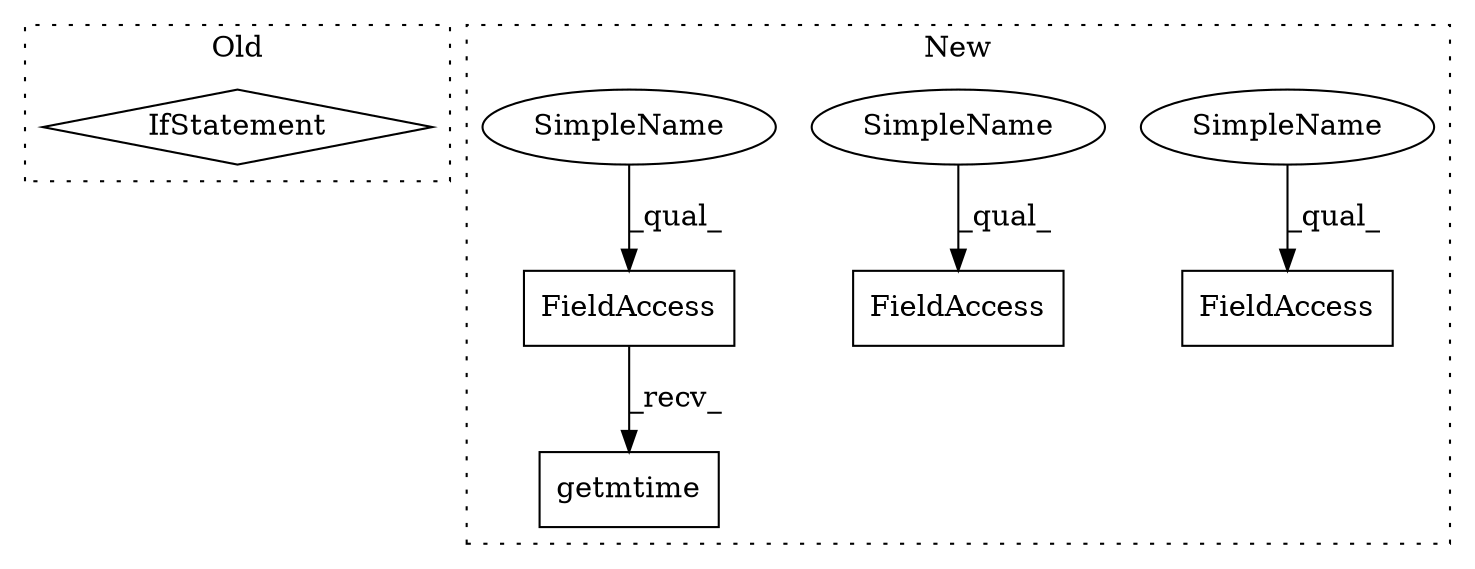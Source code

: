 digraph G {
subgraph cluster0 {
1 [label="IfStatement" a="25" s="11272,11283" l="4,2" shape="diamond"];
label = "Old";
style="dotted";
}
subgraph cluster1 {
2 [label="getmtime" a="32" s="11678,11695" l="9,1" shape="box"];
3 [label="FieldAccess" a="22" s="11670" l="7" shape="box"];
4 [label="FieldAccess" a="22" s="10488" l="7" shape="box"];
5 [label="FieldAccess" a="22" s="11641" l="7" shape="box"];
6 [label="SimpleName" a="42" s="10488" l="2" shape="ellipse"];
7 [label="SimpleName" a="42" s="11641" l="2" shape="ellipse"];
8 [label="SimpleName" a="42" s="11670" l="2" shape="ellipse"];
label = "New";
style="dotted";
}
3 -> 2 [label="_recv_"];
6 -> 4 [label="_qual_"];
7 -> 5 [label="_qual_"];
8 -> 3 [label="_qual_"];
}